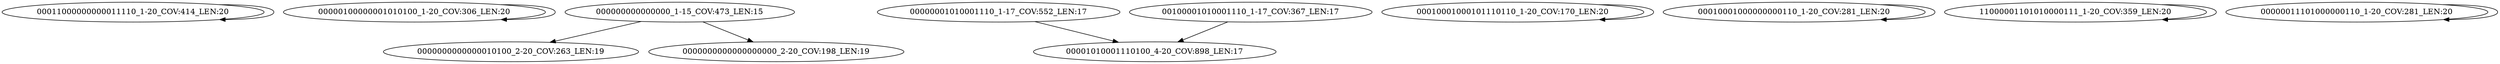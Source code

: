 digraph G {
    "00011000000000011110_1-20_COV:414_LEN:20" -> "00011000000000011110_1-20_COV:414_LEN:20";
    "00000100000001010100_1-20_COV:306_LEN:20" -> "00000100000001010100_1-20_COV:306_LEN:20";
    "000000000000000_1-15_COV:473_LEN:15" -> "0000000000000010100_2-20_COV:263_LEN:19";
    "000000000000000_1-15_COV:473_LEN:15" -> "0000000000000000000_2-20_COV:198_LEN:19";
    "00000001010001110_1-17_COV:552_LEN:17" -> "00001010001110100_4-20_COV:898_LEN:17";
    "00010001000101110110_1-20_COV:170_LEN:20" -> "00010001000101110110_1-20_COV:170_LEN:20";
    "00100001010001110_1-17_COV:367_LEN:17" -> "00001010001110100_4-20_COV:898_LEN:17";
    "00010001000000000110_1-20_COV:281_LEN:20" -> "00010001000000000110_1-20_COV:281_LEN:20";
    "11000001101010000111_1-20_COV:359_LEN:20" -> "11000001101010000111_1-20_COV:359_LEN:20";
    "00000011101000000110_1-20_COV:281_LEN:20" -> "00000011101000000110_1-20_COV:281_LEN:20";
}
